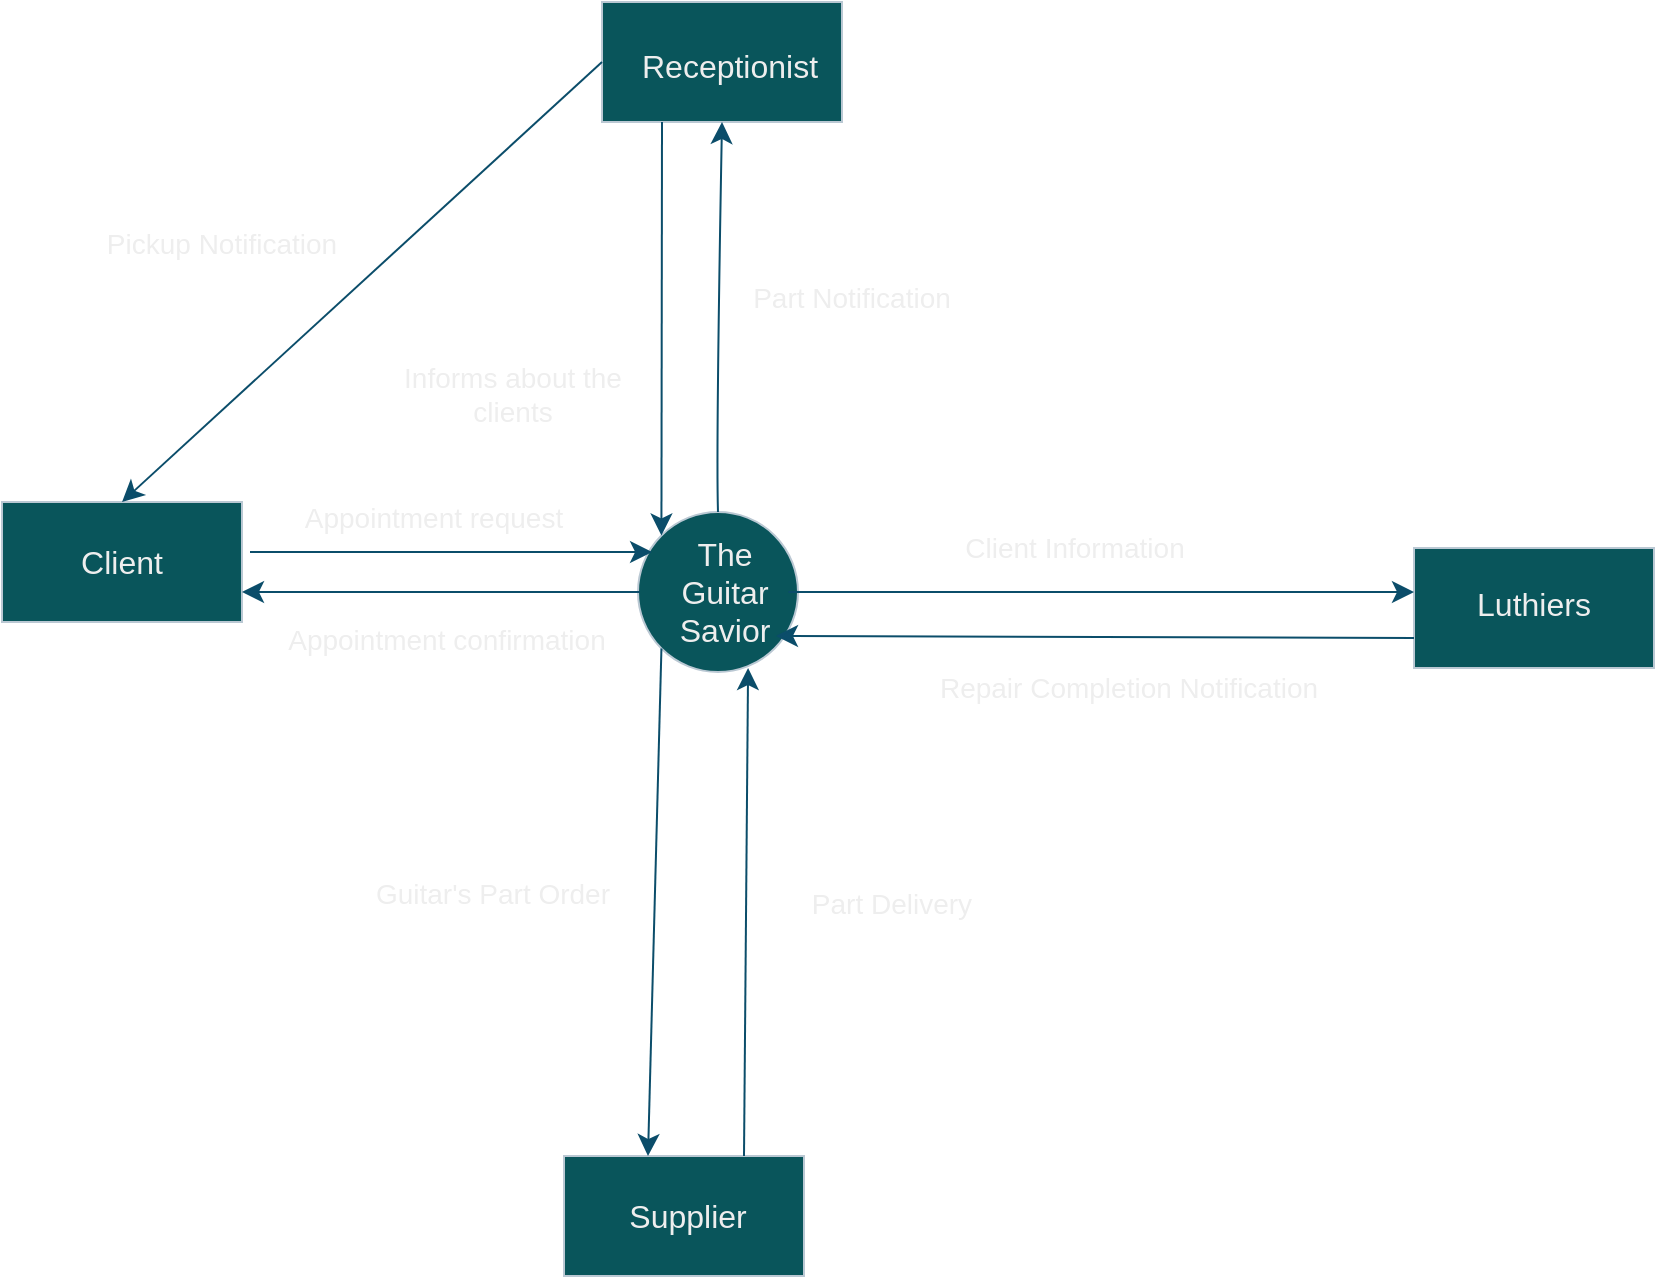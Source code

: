 <mxfile version="24.2.2" type="github" pages="2">
  <diagram name="Page-1" id="aPXd8eRDfnjTLt8v-Qk9">
    <mxGraphModel dx="1466" dy="1016" grid="0" gridSize="10" guides="1" tooltips="1" connect="1" arrows="1" fold="1" page="0" pageScale="1" pageWidth="850" pageHeight="1100" math="0" shadow="0">
      <root>
        <mxCell id="0" />
        <mxCell id="1" parent="0" />
        <mxCell id="LkClYmIF-aCqsdgY6d3--3" value="" style="group;labelBackgroundColor=none;fontColor=#EEEEEE;" vertex="1" connectable="0" parent="1">
          <mxGeometry x="235" y="136" width="86" height="80" as="geometry" />
        </mxCell>
        <mxCell id="LkClYmIF-aCqsdgY6d3--1" value="" style="ellipse;whiteSpace=wrap;html=1;aspect=fixed;labelBackgroundColor=none;fillColor=#09555B;strokeColor=#BAC8D3;fontColor=#EEEEEE;" vertex="1" parent="LkClYmIF-aCqsdgY6d3--3">
          <mxGeometry width="80" height="80" as="geometry" />
        </mxCell>
        <mxCell id="LkClYmIF-aCqsdgY6d3--2" value="The Guitar Savior" style="text;html=1;align=center;verticalAlign=middle;whiteSpace=wrap;rounded=0;fontSize=16;labelBackgroundColor=none;fontColor=#EEEEEE;" vertex="1" parent="LkClYmIF-aCqsdgY6d3--3">
          <mxGeometry x="10.75" y="25" width="64.5" height="30" as="geometry" />
        </mxCell>
        <mxCell id="LkClYmIF-aCqsdgY6d3--4" style="edgeStyle=none;curved=1;rounded=0;orthogonalLoop=1;jettySize=auto;html=1;exitX=0.75;exitY=0;exitDx=0;exitDy=0;fontSize=12;startSize=8;endSize=8;labelBackgroundColor=none;strokeColor=#0B4D6A;fontColor=default;" edge="1" parent="LkClYmIF-aCqsdgY6d3--3" source="LkClYmIF-aCqsdgY6d3--2" target="LkClYmIF-aCqsdgY6d3--2">
          <mxGeometry relative="1" as="geometry" />
        </mxCell>
        <mxCell id="LkClYmIF-aCqsdgY6d3--21" style="edgeStyle=none;curved=1;rounded=0;orthogonalLoop=1;jettySize=auto;html=1;exitX=0.25;exitY=0;exitDx=0;exitDy=0;fontSize=12;startSize=8;endSize=8;labelBackgroundColor=none;strokeColor=#0B4D6A;fontColor=default;" edge="1" parent="LkClYmIF-aCqsdgY6d3--3" source="LkClYmIF-aCqsdgY6d3--2" target="LkClYmIF-aCqsdgY6d3--2">
          <mxGeometry relative="1" as="geometry" />
        </mxCell>
        <mxCell id="LkClYmIF-aCqsdgY6d3--13" value="" style="group;labelBackgroundColor=none;fontColor=#EEEEEE;" vertex="1" connectable="0" parent="1">
          <mxGeometry x="-83" y="131" width="120" height="60" as="geometry" />
        </mxCell>
        <mxCell id="LkClYmIF-aCqsdgY6d3--8" value="" style="rounded=0;whiteSpace=wrap;html=1;labelBackgroundColor=none;fillColor=#09555B;strokeColor=#BAC8D3;fontColor=#EEEEEE;" vertex="1" parent="LkClYmIF-aCqsdgY6d3--13">
          <mxGeometry width="120" height="60" as="geometry" />
        </mxCell>
        <mxCell id="LkClYmIF-aCqsdgY6d3--9" value="Client" style="text;html=1;align=center;verticalAlign=middle;whiteSpace=wrap;rounded=0;fontSize=16;labelBackgroundColor=none;fontColor=#EEEEEE;" vertex="1" parent="LkClYmIF-aCqsdgY6d3--13">
          <mxGeometry x="30" y="15" width="60" height="30" as="geometry" />
        </mxCell>
        <mxCell id="LkClYmIF-aCqsdgY6d3--14" value="" style="group;labelBackgroundColor=none;fontColor=#EEEEEE;" vertex="1" connectable="0" parent="1">
          <mxGeometry x="198" y="458" width="120" height="60" as="geometry" />
        </mxCell>
        <mxCell id="LkClYmIF-aCqsdgY6d3--6" value="" style="rounded=0;whiteSpace=wrap;html=1;labelBackgroundColor=none;fillColor=#09555B;strokeColor=#BAC8D3;fontColor=#EEEEEE;" vertex="1" parent="LkClYmIF-aCqsdgY6d3--14">
          <mxGeometry width="120" height="60" as="geometry" />
        </mxCell>
        <mxCell id="LkClYmIF-aCqsdgY6d3--12" value="Supplier" style="text;html=1;align=center;verticalAlign=middle;whiteSpace=wrap;rounded=0;fontSize=16;labelBackgroundColor=none;fontColor=#EEEEEE;" vertex="1" parent="LkClYmIF-aCqsdgY6d3--14">
          <mxGeometry x="32" y="15" width="60" height="30" as="geometry" />
        </mxCell>
        <mxCell id="LkClYmIF-aCqsdgY6d3--15" value="" style="group;labelBackgroundColor=none;fontColor=#EEEEEE;" vertex="1" connectable="0" parent="1">
          <mxGeometry x="623" y="154" width="120" height="60" as="geometry" />
        </mxCell>
        <mxCell id="LkClYmIF-aCqsdgY6d3--5" value="" style="rounded=0;whiteSpace=wrap;html=1;labelBackgroundColor=none;fillColor=#09555B;strokeColor=#BAC8D3;fontColor=#EEEEEE;" vertex="1" parent="LkClYmIF-aCqsdgY6d3--15">
          <mxGeometry width="120" height="60" as="geometry" />
        </mxCell>
        <mxCell id="LkClYmIF-aCqsdgY6d3--10" value="Luthiers" style="text;html=1;align=center;verticalAlign=middle;whiteSpace=wrap;rounded=0;fontSize=16;labelBackgroundColor=none;fontColor=#EEEEEE;" vertex="1" parent="LkClYmIF-aCqsdgY6d3--15">
          <mxGeometry x="30" y="13" width="60" height="30" as="geometry" />
        </mxCell>
        <mxCell id="LkClYmIF-aCqsdgY6d3--16" value="" style="group;labelBackgroundColor=none;fontColor=#EEEEEE;" vertex="1" connectable="0" parent="1">
          <mxGeometry x="217" y="-117" width="120" height="60" as="geometry" />
        </mxCell>
        <mxCell id="LkClYmIF-aCqsdgY6d3--7" value="" style="rounded=0;whiteSpace=wrap;html=1;labelBackgroundColor=none;fillColor=#09555B;strokeColor=#BAC8D3;fontColor=#EEEEEE;" vertex="1" parent="LkClYmIF-aCqsdgY6d3--16">
          <mxGeometry y="-2" width="120" height="60" as="geometry" />
        </mxCell>
        <mxCell id="LkClYmIF-aCqsdgY6d3--11" value="Receptionist" style="text;html=1;align=center;verticalAlign=middle;whiteSpace=wrap;rounded=0;fontSize=16;labelBackgroundColor=none;fontColor=#EEEEEE;" vertex="1" parent="LkClYmIF-aCqsdgY6d3--16">
          <mxGeometry x="34" y="15" width="60" height="30" as="geometry" />
        </mxCell>
        <mxCell id="LkClYmIF-aCqsdgY6d3--18" style="edgeStyle=none;curved=1;rounded=0;orthogonalLoop=1;jettySize=auto;html=1;entryX=0.088;entryY=0.25;entryDx=0;entryDy=0;fontSize=12;startSize=8;endSize=8;entryPerimeter=0;labelBackgroundColor=none;strokeColor=#0B4D6A;fontColor=default;" edge="1" parent="1" target="LkClYmIF-aCqsdgY6d3--1">
          <mxGeometry relative="1" as="geometry">
            <mxPoint x="41" y="156" as="sourcePoint" />
            <mxPoint x="232" y="162" as="targetPoint" />
          </mxGeometry>
        </mxCell>
        <mxCell id="LkClYmIF-aCqsdgY6d3--19" value="Appointment request" style="text;html=1;align=center;verticalAlign=middle;whiteSpace=wrap;rounded=0;fontSize=14;rotation=0;labelBackgroundColor=none;fontColor=#EEEEEE;" vertex="1" parent="1">
          <mxGeometry x="52" y="124" width="162" height="30" as="geometry" />
        </mxCell>
        <mxCell id="LkClYmIF-aCqsdgY6d3--22" style="edgeStyle=none;curved=1;rounded=0;orthogonalLoop=1;jettySize=auto;html=1;entryX=1;entryY=0.75;entryDx=0;entryDy=0;fontSize=12;startSize=8;endSize=8;labelBackgroundColor=none;strokeColor=#0B4D6A;fontColor=default;" edge="1" parent="1" target="LkClYmIF-aCqsdgY6d3--8">
          <mxGeometry relative="1" as="geometry">
            <mxPoint x="236" y="176" as="sourcePoint" />
          </mxGeometry>
        </mxCell>
        <mxCell id="LkClYmIF-aCqsdgY6d3--23" value="Appointment confirmation" style="text;html=1;align=center;verticalAlign=middle;whiteSpace=wrap;rounded=0;fontSize=14;rotation=0;labelBackgroundColor=none;fontColor=#EEEEEE;" vertex="1" parent="1">
          <mxGeometry x="45" y="185" width="189" height="30" as="geometry" />
        </mxCell>
        <mxCell id="LkClYmIF-aCqsdgY6d3--25" style="edgeStyle=none;curved=1;rounded=0;orthogonalLoop=1;jettySize=auto;html=1;exitX=1;exitY=0.5;exitDx=0;exitDy=0;entryX=0;entryY=0.367;entryDx=0;entryDy=0;fontSize=12;startSize=8;endSize=8;entryPerimeter=0;labelBackgroundColor=none;strokeColor=#0B4D6A;fontColor=default;" edge="1" parent="1" source="LkClYmIF-aCqsdgY6d3--2" target="LkClYmIF-aCqsdgY6d3--5">
          <mxGeometry relative="1" as="geometry" />
        </mxCell>
        <mxCell id="LkClYmIF-aCqsdgY6d3--26" value="Client Information" style="text;html=1;align=center;verticalAlign=middle;whiteSpace=wrap;rounded=0;fontSize=14;labelBackgroundColor=none;fontColor=#EEEEEE;" vertex="1" parent="1">
          <mxGeometry x="385" y="139" width="137" height="30" as="geometry" />
        </mxCell>
        <mxCell id="LkClYmIF-aCqsdgY6d3--28" value="Guitar&#39;s Part Order" style="text;html=1;align=center;verticalAlign=middle;whiteSpace=wrap;rounded=0;fontSize=14;labelBackgroundColor=none;fontColor=#EEEEEE;" vertex="1" parent="1">
          <mxGeometry x="94" y="312" width="137" height="30" as="geometry" />
        </mxCell>
        <mxCell id="LkClYmIF-aCqsdgY6d3--31" value="Part Delivery" style="text;html=1;align=center;verticalAlign=middle;whiteSpace=wrap;rounded=0;fontSize=14;rotation=0;labelBackgroundColor=none;fontColor=#EEEEEE;" vertex="1" parent="1">
          <mxGeometry x="293" y="317" width="138" height="30" as="geometry" />
        </mxCell>
        <mxCell id="LkClYmIF-aCqsdgY6d3--34" value="Part Notification" style="text;html=1;align=center;verticalAlign=middle;whiteSpace=wrap;rounded=0;fontSize=14;rotation=0;labelBackgroundColor=none;fontColor=#EEEEEE;" vertex="1" parent="1">
          <mxGeometry x="261" y="14" width="162" height="30" as="geometry" />
        </mxCell>
        <mxCell id="LkClYmIF-aCqsdgY6d3--37" value="Repair Completion Notification" style="text;html=1;align=center;verticalAlign=middle;whiteSpace=wrap;rounded=0;fontSize=14;rotation=0;labelBackgroundColor=none;fontColor=#EEEEEE;" vertex="1" parent="1">
          <mxGeometry x="372.5" y="209" width="214.5" height="30" as="geometry" />
        </mxCell>
        <mxCell id="LkClYmIF-aCqsdgY6d3--38" style="edgeStyle=none;curved=1;rounded=0;orthogonalLoop=1;jettySize=auto;html=1;exitX=0;exitY=0.5;exitDx=0;exitDy=0;entryX=0.5;entryY=0;entryDx=0;entryDy=0;fontSize=12;startSize=8;endSize=8;labelBackgroundColor=none;strokeColor=#0B4D6A;fontColor=default;" edge="1" parent="1" source="LkClYmIF-aCqsdgY6d3--7" target="LkClYmIF-aCqsdgY6d3--8">
          <mxGeometry relative="1" as="geometry" />
        </mxCell>
        <mxCell id="LkClYmIF-aCqsdgY6d3--39" value="Pickup Notification" style="text;html=1;align=center;verticalAlign=middle;whiteSpace=wrap;rounded=0;fontSize=14;rotation=0;labelBackgroundColor=none;fontColor=#EEEEEE;" vertex="1" parent="1">
          <mxGeometry x="-54" y="-13" width="162" height="30" as="geometry" />
        </mxCell>
        <mxCell id="LkClYmIF-aCqsdgY6d3--33" style="edgeStyle=none;curved=1;rounded=0;orthogonalLoop=1;jettySize=auto;html=1;exitX=0.5;exitY=0;exitDx=0;exitDy=0;fontSize=12;startSize=8;endSize=8;entryX=0.5;entryY=1;entryDx=0;entryDy=0;labelBackgroundColor=none;strokeColor=#0B4D6A;fontColor=default;" edge="1" parent="1" source="LkClYmIF-aCqsdgY6d3--1" target="LkClYmIF-aCqsdgY6d3--7">
          <mxGeometry relative="1" as="geometry">
            <mxPoint x="274" y="44" as="targetPoint" />
            <Array as="points">
              <mxPoint x="274" y="105" />
            </Array>
          </mxGeometry>
        </mxCell>
        <mxCell id="LkClYmIF-aCqsdgY6d3--40" style="edgeStyle=none;curved=1;rounded=0;orthogonalLoop=1;jettySize=auto;html=1;exitX=0.25;exitY=1;exitDx=0;exitDy=0;entryX=0;entryY=0;entryDx=0;entryDy=0;fontSize=12;startSize=8;endSize=8;labelBackgroundColor=none;strokeColor=#0B4D6A;fontColor=default;" edge="1" parent="1" source="LkClYmIF-aCqsdgY6d3--7" target="LkClYmIF-aCqsdgY6d3--1">
          <mxGeometry relative="1" as="geometry" />
        </mxCell>
        <mxCell id="LkClYmIF-aCqsdgY6d3--42" value="Informs about the clients" style="text;html=1;align=center;verticalAlign=middle;whiteSpace=wrap;rounded=0;fontSize=14;labelBackgroundColor=none;fontColor=#EEEEEE;" vertex="1" parent="1">
          <mxGeometry x="104" y="62" width="137" height="30" as="geometry" />
        </mxCell>
        <mxCell id="LkClYmIF-aCqsdgY6d3--44" style="edgeStyle=none;curved=1;rounded=0;orthogonalLoop=1;jettySize=auto;html=1;exitX=0;exitY=1;exitDx=0;exitDy=0;entryX=0.35;entryY=0;entryDx=0;entryDy=0;entryPerimeter=0;fontSize=12;startSize=8;endSize=8;labelBackgroundColor=none;strokeColor=#0B4D6A;fontColor=default;" edge="1" parent="1" source="LkClYmIF-aCqsdgY6d3--1" target="LkClYmIF-aCqsdgY6d3--6">
          <mxGeometry relative="1" as="geometry" />
        </mxCell>
        <mxCell id="LkClYmIF-aCqsdgY6d3--45" style="edgeStyle=none;curved=1;rounded=0;orthogonalLoop=1;jettySize=auto;html=1;exitX=0.75;exitY=0;exitDx=0;exitDy=0;entryX=0.688;entryY=0.975;entryDx=0;entryDy=0;entryPerimeter=0;fontSize=12;startSize=8;endSize=8;labelBackgroundColor=none;strokeColor=#0B4D6A;fontColor=default;" edge="1" parent="1" source="LkClYmIF-aCqsdgY6d3--6" target="LkClYmIF-aCqsdgY6d3--1">
          <mxGeometry relative="1" as="geometry" />
        </mxCell>
        <mxCell id="LkClYmIF-aCqsdgY6d3--46" style="edgeStyle=none;curved=1;rounded=0;orthogonalLoop=1;jettySize=auto;html=1;exitX=0;exitY=0.75;exitDx=0;exitDy=0;entryX=0.903;entryY=1.233;entryDx=0;entryDy=0;entryPerimeter=0;fontSize=12;startSize=8;endSize=8;labelBackgroundColor=none;strokeColor=#0B4D6A;fontColor=default;" edge="1" parent="1" source="LkClYmIF-aCqsdgY6d3--5" target="LkClYmIF-aCqsdgY6d3--2">
          <mxGeometry relative="1" as="geometry" />
        </mxCell>
      </root>
    </mxGraphModel>
  </diagram>
  <diagram id="UPiHL7lE0GUn2VdeNNUI" name="Page-2">
    <mxGraphModel dx="1654" dy="1125" grid="0" gridSize="10" guides="1" tooltips="1" connect="1" arrows="1" fold="1" page="0" pageScale="1" pageWidth="850" pageHeight="1100" math="0" shadow="0">
      <root>
        <mxCell id="0" />
        <mxCell id="1" parent="0" />
        <mxCell id="CHQbFUHav-58y0d9KRRV-1" value="" style="group;labelBackgroundColor=none;fontColor=#EEEEEE;" vertex="1" connectable="0" parent="1">
          <mxGeometry x="235" y="136" width="86" height="80" as="geometry" />
        </mxCell>
        <mxCell id="CHQbFUHav-58y0d9KRRV-2" value="" style="ellipse;whiteSpace=wrap;html=1;aspect=fixed;labelBackgroundColor=none;fillColor=#09555B;strokeColor=#BAC8D3;fontColor=#EEEEEE;" vertex="1" parent="CHQbFUHav-58y0d9KRRV-1">
          <mxGeometry width="80" height="80" as="geometry" />
        </mxCell>
        <mxCell id="CHQbFUHav-58y0d9KRRV-3" value="The Guitar Savior" style="text;html=1;align=center;verticalAlign=middle;whiteSpace=wrap;rounded=0;fontSize=16;labelBackgroundColor=none;fontColor=#EEEEEE;" vertex="1" parent="CHQbFUHav-58y0d9KRRV-1">
          <mxGeometry x="10.75" y="25" width="64.5" height="30" as="geometry" />
        </mxCell>
        <mxCell id="CHQbFUHav-58y0d9KRRV-4" style="edgeStyle=none;curved=1;rounded=0;orthogonalLoop=1;jettySize=auto;html=1;exitX=0.75;exitY=0;exitDx=0;exitDy=0;fontSize=12;startSize=8;endSize=8;labelBackgroundColor=none;strokeColor=#0B4D6A;fontColor=default;" edge="1" parent="CHQbFUHav-58y0d9KRRV-1" source="CHQbFUHav-58y0d9KRRV-3" target="CHQbFUHav-58y0d9KRRV-3">
          <mxGeometry relative="1" as="geometry" />
        </mxCell>
        <mxCell id="CHQbFUHav-58y0d9KRRV-5" style="edgeStyle=none;curved=1;rounded=0;orthogonalLoop=1;jettySize=auto;html=1;exitX=0.25;exitY=0;exitDx=0;exitDy=0;fontSize=12;startSize=8;endSize=8;labelBackgroundColor=none;strokeColor=#0B4D6A;fontColor=default;" edge="1" parent="CHQbFUHav-58y0d9KRRV-1" source="CHQbFUHav-58y0d9KRRV-3" target="CHQbFUHav-58y0d9KRRV-3">
          <mxGeometry relative="1" as="geometry" />
        </mxCell>
        <mxCell id="CHQbFUHav-58y0d9KRRV-6" value="" style="group;labelBackgroundColor=none;fontColor=#EEEEEE;" vertex="1" connectable="0" parent="1">
          <mxGeometry x="-83" y="131" width="120" height="60" as="geometry" />
        </mxCell>
        <mxCell id="CHQbFUHav-58y0d9KRRV-7" value="" style="rounded=0;whiteSpace=wrap;html=1;labelBackgroundColor=none;fillColor=#09555B;strokeColor=#BAC8D3;fontColor=#EEEEEE;" vertex="1" parent="CHQbFUHav-58y0d9KRRV-6">
          <mxGeometry width="120" height="60" as="geometry" />
        </mxCell>
        <mxCell id="CHQbFUHav-58y0d9KRRV-8" value="Client" style="text;html=1;align=center;verticalAlign=middle;whiteSpace=wrap;rounded=0;fontSize=16;labelBackgroundColor=none;fontColor=#EEEEEE;" vertex="1" parent="CHQbFUHav-58y0d9KRRV-6">
          <mxGeometry x="30" y="15" width="60" height="30" as="geometry" />
        </mxCell>
        <mxCell id="CHQbFUHav-58y0d9KRRV-9" value="" style="group;labelBackgroundColor=none;fontColor=#EEEEEE;" vertex="1" connectable="0" parent="1">
          <mxGeometry x="198" y="458" width="120" height="60" as="geometry" />
        </mxCell>
        <mxCell id="CHQbFUHav-58y0d9KRRV-10" value="" style="rounded=0;whiteSpace=wrap;html=1;labelBackgroundColor=none;fillColor=#09555B;strokeColor=#BAC8D3;fontColor=#EEEEEE;" vertex="1" parent="CHQbFUHav-58y0d9KRRV-9">
          <mxGeometry width="120" height="60" as="geometry" />
        </mxCell>
        <mxCell id="CHQbFUHav-58y0d9KRRV-11" value="Supplier" style="text;html=1;align=center;verticalAlign=middle;whiteSpace=wrap;rounded=0;fontSize=16;labelBackgroundColor=none;fontColor=#EEEEEE;" vertex="1" parent="CHQbFUHav-58y0d9KRRV-9">
          <mxGeometry x="32" y="15" width="60" height="30" as="geometry" />
        </mxCell>
        <mxCell id="CHQbFUHav-58y0d9KRRV-12" value="" style="group;labelBackgroundColor=none;fontColor=#EEEEEE;" vertex="1" connectable="0" parent="1">
          <mxGeometry x="623" y="154" width="120" height="60" as="geometry" />
        </mxCell>
        <mxCell id="CHQbFUHav-58y0d9KRRV-13" value="" style="rounded=0;whiteSpace=wrap;html=1;labelBackgroundColor=none;fillColor=#09555B;strokeColor=#BAC8D3;fontColor=#EEEEEE;" vertex="1" parent="CHQbFUHav-58y0d9KRRV-12">
          <mxGeometry width="120" height="60" as="geometry" />
        </mxCell>
        <mxCell id="CHQbFUHav-58y0d9KRRV-14" value="Luthiers" style="text;html=1;align=center;verticalAlign=middle;whiteSpace=wrap;rounded=0;fontSize=16;labelBackgroundColor=none;fontColor=#EEEEEE;" vertex="1" parent="CHQbFUHav-58y0d9KRRV-12">
          <mxGeometry x="30" y="13" width="60" height="30" as="geometry" />
        </mxCell>
        <mxCell id="CHQbFUHav-58y0d9KRRV-15" value="" style="group;labelBackgroundColor=none;fontColor=#EEEEEE;" vertex="1" connectable="0" parent="1">
          <mxGeometry x="218" y="-109" width="120" height="60" as="geometry" />
        </mxCell>
        <mxCell id="CHQbFUHav-58y0d9KRRV-16" value="" style="rounded=0;whiteSpace=wrap;html=1;labelBackgroundColor=none;fillColor=#09555B;strokeColor=#BAC8D3;fontColor=#EEEEEE;" vertex="1" parent="CHQbFUHav-58y0d9KRRV-15">
          <mxGeometry y="-2" width="120" height="60" as="geometry" />
        </mxCell>
        <mxCell id="CHQbFUHav-58y0d9KRRV-17" value="Receptionist" style="text;html=1;align=center;verticalAlign=middle;whiteSpace=wrap;rounded=0;fontSize=16;labelBackgroundColor=none;fontColor=#EEEEEE;" vertex="1" parent="CHQbFUHav-58y0d9KRRV-15">
          <mxGeometry x="34" y="15" width="60" height="30" as="geometry" />
        </mxCell>
        <mxCell id="CHQbFUHav-58y0d9KRRV-18" style="edgeStyle=none;curved=1;rounded=0;orthogonalLoop=1;jettySize=auto;html=1;entryX=0.088;entryY=0.25;entryDx=0;entryDy=0;fontSize=12;startSize=8;endSize=8;entryPerimeter=0;labelBackgroundColor=none;strokeColor=#0B4D6A;fontColor=default;" edge="1" parent="1" target="CHQbFUHav-58y0d9KRRV-2">
          <mxGeometry relative="1" as="geometry">
            <mxPoint x="41" y="156" as="sourcePoint" />
            <mxPoint x="232" y="162" as="targetPoint" />
          </mxGeometry>
        </mxCell>
        <mxCell id="CHQbFUHav-58y0d9KRRV-19" value="Appointment request" style="text;html=1;align=center;verticalAlign=middle;whiteSpace=wrap;rounded=0;fontSize=14;rotation=0;labelBackgroundColor=none;fontColor=#EEEEEE;" vertex="1" parent="1">
          <mxGeometry x="52" y="124" width="162" height="30" as="geometry" />
        </mxCell>
        <mxCell id="CHQbFUHav-58y0d9KRRV-20" style="edgeStyle=none;curved=1;rounded=0;orthogonalLoop=1;jettySize=auto;html=1;entryX=1;entryY=0.75;entryDx=0;entryDy=0;fontSize=12;startSize=8;endSize=8;labelBackgroundColor=none;strokeColor=#0B4D6A;fontColor=default;" edge="1" parent="1" target="CHQbFUHav-58y0d9KRRV-7">
          <mxGeometry relative="1" as="geometry">
            <mxPoint x="236" y="176" as="sourcePoint" />
          </mxGeometry>
        </mxCell>
        <mxCell id="CHQbFUHav-58y0d9KRRV-21" value="Appointment confirmation" style="text;html=1;align=center;verticalAlign=middle;whiteSpace=wrap;rounded=0;fontSize=14;rotation=0;labelBackgroundColor=none;fontColor=#EEEEEE;" vertex="1" parent="1">
          <mxGeometry x="45" y="185" width="189" height="30" as="geometry" />
        </mxCell>
        <mxCell id="CHQbFUHav-58y0d9KRRV-22" style="edgeStyle=none;curved=1;rounded=0;orthogonalLoop=1;jettySize=auto;html=1;exitX=1;exitY=0.5;exitDx=0;exitDy=0;entryX=0;entryY=0.367;entryDx=0;entryDy=0;fontSize=12;startSize=8;endSize=8;entryPerimeter=0;labelBackgroundColor=none;strokeColor=#0B4D6A;fontColor=default;" edge="1" parent="1" source="CHQbFUHav-58y0d9KRRV-3" target="CHQbFUHav-58y0d9KRRV-13">
          <mxGeometry relative="1" as="geometry" />
        </mxCell>
        <mxCell id="CHQbFUHav-58y0d9KRRV-23" value="Client Information" style="text;html=1;align=center;verticalAlign=middle;whiteSpace=wrap;rounded=0;fontSize=14;labelBackgroundColor=none;fontColor=#EEEEEE;" vertex="1" parent="1">
          <mxGeometry x="385" y="139" width="137" height="30" as="geometry" />
        </mxCell>
        <mxCell id="CHQbFUHav-58y0d9KRRV-24" value="Guitar&#39;s Part Order" style="text;html=1;align=center;verticalAlign=middle;whiteSpace=wrap;rounded=0;fontSize=14;labelBackgroundColor=none;fontColor=#EEEEEE;" vertex="1" parent="1">
          <mxGeometry x="94" y="312" width="137" height="30" as="geometry" />
        </mxCell>
        <mxCell id="CHQbFUHav-58y0d9KRRV-25" value="Part Delivery" style="text;html=1;align=center;verticalAlign=middle;whiteSpace=wrap;rounded=0;fontSize=14;rotation=0;labelBackgroundColor=none;fontColor=#EEEEEE;" vertex="1" parent="1">
          <mxGeometry x="293" y="317" width="138" height="30" as="geometry" />
        </mxCell>
        <mxCell id="CHQbFUHav-58y0d9KRRV-26" value="Part Notification" style="text;html=1;align=center;verticalAlign=middle;whiteSpace=wrap;rounded=0;fontSize=14;rotation=0;labelBackgroundColor=none;fontColor=#EEEEEE;" vertex="1" parent="1">
          <mxGeometry x="261" y="14" width="162" height="30" as="geometry" />
        </mxCell>
        <mxCell id="CHQbFUHav-58y0d9KRRV-27" value="Repair Completion Notification" style="text;html=1;align=center;verticalAlign=middle;whiteSpace=wrap;rounded=0;fontSize=14;rotation=0;labelBackgroundColor=none;fontColor=#EEEEEE;" vertex="1" parent="1">
          <mxGeometry x="372.5" y="209" width="214.5" height="30" as="geometry" />
        </mxCell>
        <mxCell id="CHQbFUHav-58y0d9KRRV-28" style="edgeStyle=none;curved=1;rounded=0;orthogonalLoop=1;jettySize=auto;html=1;exitX=0;exitY=0.5;exitDx=0;exitDy=0;entryX=0.5;entryY=0;entryDx=0;entryDy=0;fontSize=12;startSize=8;endSize=8;labelBackgroundColor=none;strokeColor=#0B4D6A;fontColor=default;" edge="1" parent="1" source="CHQbFUHav-58y0d9KRRV-16" target="CHQbFUHav-58y0d9KRRV-7">
          <mxGeometry relative="1" as="geometry" />
        </mxCell>
        <mxCell id="CHQbFUHav-58y0d9KRRV-29" value="Pickup Notification" style="text;html=1;align=center;verticalAlign=middle;whiteSpace=wrap;rounded=0;fontSize=14;rotation=0;labelBackgroundColor=none;fontColor=#EEEEEE;" vertex="1" parent="1">
          <mxGeometry x="-54" y="-13" width="162" height="30" as="geometry" />
        </mxCell>
        <mxCell id="CHQbFUHav-58y0d9KRRV-30" style="edgeStyle=none;curved=1;rounded=0;orthogonalLoop=1;jettySize=auto;html=1;exitX=0.5;exitY=0;exitDx=0;exitDy=0;fontSize=12;startSize=8;endSize=8;entryX=0.5;entryY=1;entryDx=0;entryDy=0;labelBackgroundColor=none;strokeColor=#0B4D6A;fontColor=default;" edge="1" parent="1" source="CHQbFUHav-58y0d9KRRV-2" target="CHQbFUHav-58y0d9KRRV-16">
          <mxGeometry relative="1" as="geometry">
            <mxPoint x="274" y="44" as="targetPoint" />
            <Array as="points">
              <mxPoint x="274" y="105" />
            </Array>
          </mxGeometry>
        </mxCell>
        <mxCell id="CHQbFUHav-58y0d9KRRV-31" style="edgeStyle=none;curved=1;rounded=0;orthogonalLoop=1;jettySize=auto;html=1;exitX=0.25;exitY=1;exitDx=0;exitDy=0;entryX=0;entryY=0;entryDx=0;entryDy=0;fontSize=12;startSize=8;endSize=8;labelBackgroundColor=none;strokeColor=#0B4D6A;fontColor=default;" edge="1" parent="1" source="CHQbFUHav-58y0d9KRRV-16" target="CHQbFUHav-58y0d9KRRV-2">
          <mxGeometry relative="1" as="geometry" />
        </mxCell>
        <mxCell id="CHQbFUHav-58y0d9KRRV-32" value="Informs about the clients" style="text;html=1;align=center;verticalAlign=middle;whiteSpace=wrap;rounded=0;fontSize=14;labelBackgroundColor=none;fontColor=#EEEEEE;" vertex="1" parent="1">
          <mxGeometry x="104" y="62" width="137" height="30" as="geometry" />
        </mxCell>
        <mxCell id="CHQbFUHav-58y0d9KRRV-33" style="edgeStyle=none;curved=1;rounded=0;orthogonalLoop=1;jettySize=auto;html=1;exitX=0;exitY=1;exitDx=0;exitDy=0;entryX=0.35;entryY=0;entryDx=0;entryDy=0;entryPerimeter=0;fontSize=12;startSize=8;endSize=8;labelBackgroundColor=none;strokeColor=#0B4D6A;fontColor=default;" edge="1" parent="1" source="CHQbFUHav-58y0d9KRRV-2" target="CHQbFUHav-58y0d9KRRV-10">
          <mxGeometry relative="1" as="geometry" />
        </mxCell>
        <mxCell id="CHQbFUHav-58y0d9KRRV-34" style="edgeStyle=none;curved=1;rounded=0;orthogonalLoop=1;jettySize=auto;html=1;exitX=0.75;exitY=0;exitDx=0;exitDy=0;entryX=0.688;entryY=0.975;entryDx=0;entryDy=0;entryPerimeter=0;fontSize=12;startSize=8;endSize=8;labelBackgroundColor=none;strokeColor=#0B4D6A;fontColor=default;" edge="1" parent="1" source="CHQbFUHav-58y0d9KRRV-10" target="CHQbFUHav-58y0d9KRRV-2">
          <mxGeometry relative="1" as="geometry" />
        </mxCell>
        <mxCell id="CHQbFUHav-58y0d9KRRV-35" style="edgeStyle=none;curved=1;rounded=0;orthogonalLoop=1;jettySize=auto;html=1;exitX=0;exitY=0.75;exitDx=0;exitDy=0;entryX=0.903;entryY=1.233;entryDx=0;entryDy=0;entryPerimeter=0;fontSize=12;startSize=8;endSize=8;labelBackgroundColor=none;strokeColor=#0B4D6A;fontColor=default;" edge="1" parent="1" source="CHQbFUHav-58y0d9KRRV-13" target="CHQbFUHav-58y0d9KRRV-3">
          <mxGeometry relative="1" as="geometry" />
        </mxCell>
      </root>
    </mxGraphModel>
  </diagram>
</mxfile>
